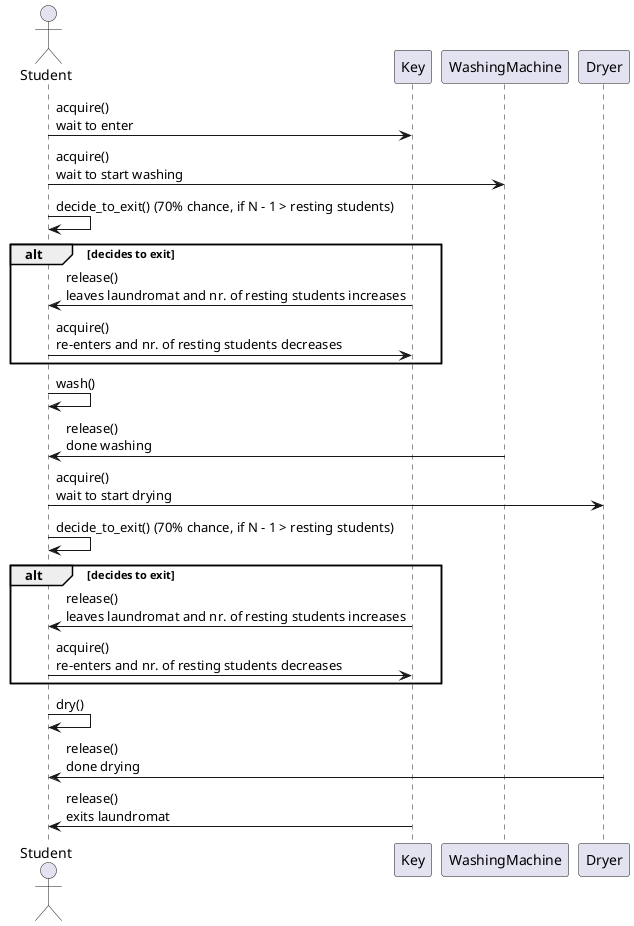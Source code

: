 @startuml
actor Student

Student -> Key : acquire() \nwait to enter
Student -> WashingMachine : acquire() \nwait to start washing

Student -> Student : decide_to_exit() (70% chance, if N - 1 > resting students)
alt decides to exit
    Key -> Student : release() \nleaves laundromat and nr. of resting students increases
    Student -> Key : acquire() \nre-enters and nr. of resting students decreases
end

Student -> Student : wash()

WashingMachine -> Student : release() \ndone washing
Student -> Dryer : acquire() \nwait to start drying

Student -> Student : decide_to_exit() (70% chance, if N - 1 > resting students)
alt decides to exit
    Key -> Student : release() \nleaves laundromat and nr. of resting students increases
    Student -> Key : acquire() \nre-enters and nr. of resting students decreases
end

Student -> Student : dry()

Dryer -> Student : release() \ndone drying
Key -> Student: release() \nexits laundromat

@enduml
